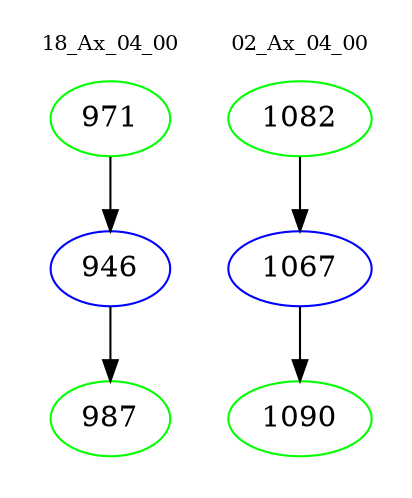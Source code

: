digraph{
subgraph cluster_0 {
color = white
label = "18_Ax_04_00";
fontsize=10;
T0_971 [label="971", color="green"]
T0_971 -> T0_946 [color="black"]
T0_946 [label="946", color="blue"]
T0_946 -> T0_987 [color="black"]
T0_987 [label="987", color="green"]
}
subgraph cluster_1 {
color = white
label = "02_Ax_04_00";
fontsize=10;
T1_1082 [label="1082", color="green"]
T1_1082 -> T1_1067 [color="black"]
T1_1067 [label="1067", color="blue"]
T1_1067 -> T1_1090 [color="black"]
T1_1090 [label="1090", color="green"]
}
}
